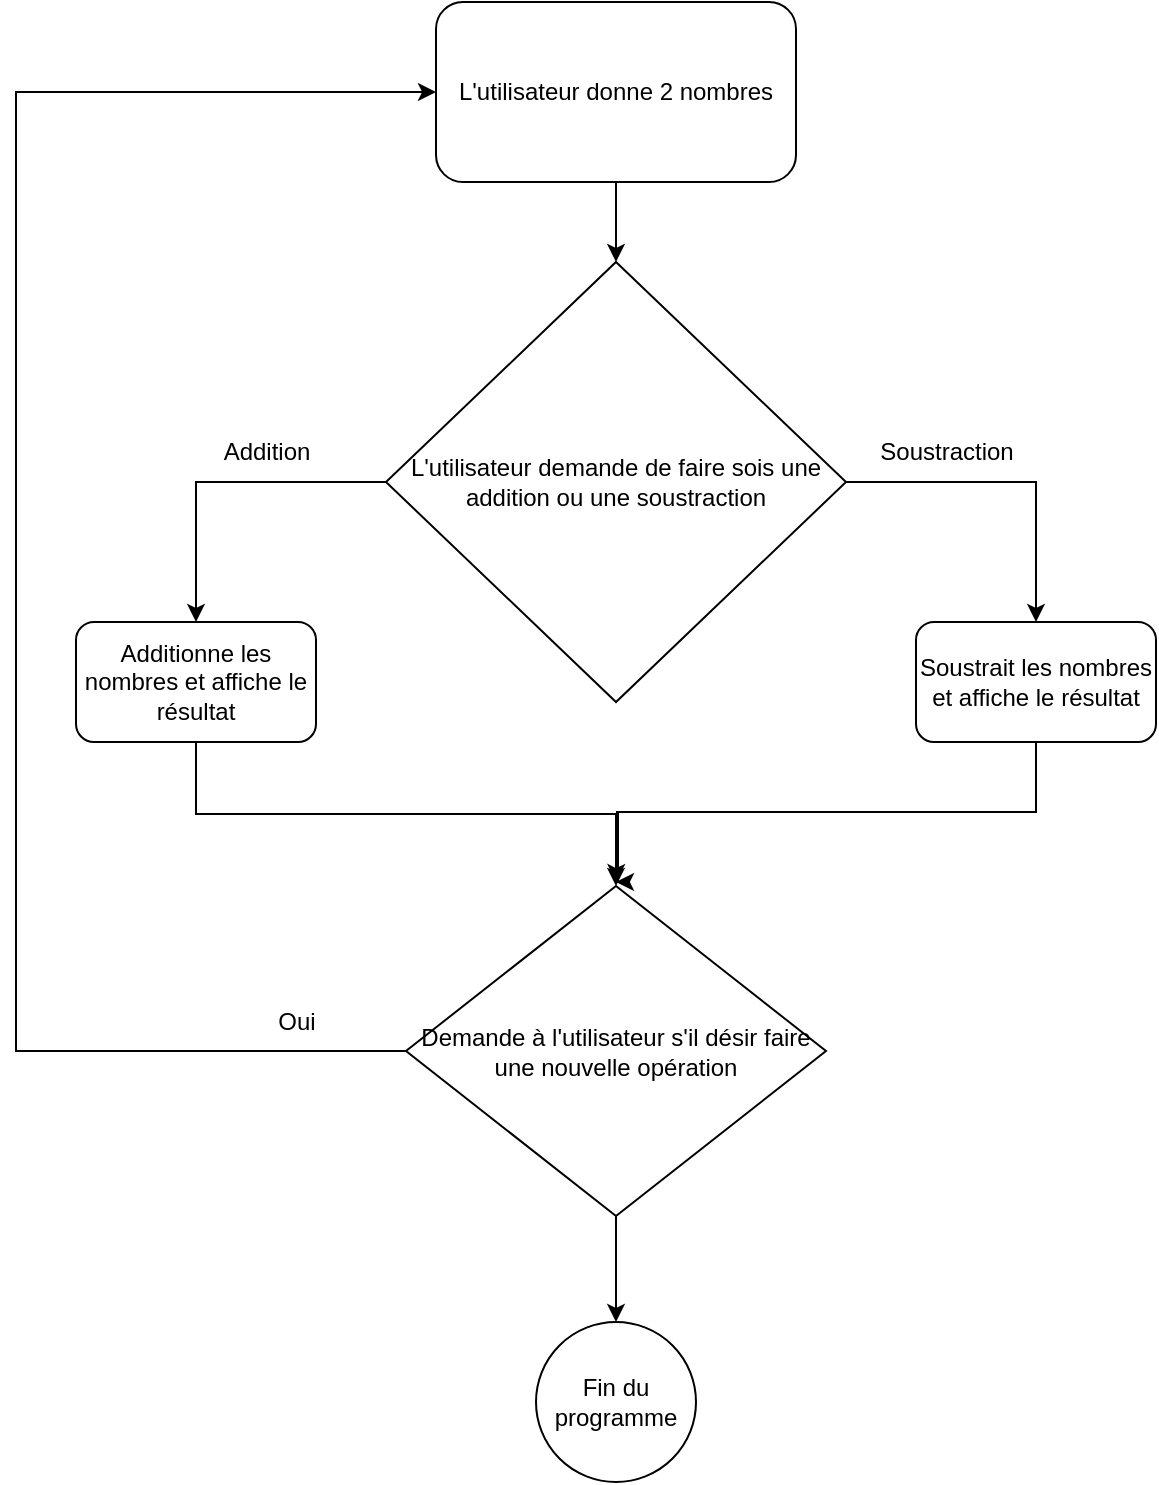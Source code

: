 <mxfile version="24.7.17">
  <diagram name="Page-1" id="L9ayUt1zdnxHsfU4OUje">
    <mxGraphModel dx="1050" dy="621" grid="1" gridSize="10" guides="1" tooltips="1" connect="1" arrows="1" fold="1" page="1" pageScale="1" pageWidth="827" pageHeight="1169" math="0" shadow="0">
      <root>
        <mxCell id="0" />
        <mxCell id="1" parent="0" />
        <mxCell id="OgX5WUm0DJhM8NZejiil-3" style="edgeStyle=orthogonalEdgeStyle;rounded=0;orthogonalLoop=1;jettySize=auto;html=1;exitX=0.5;exitY=1;exitDx=0;exitDy=0;entryX=0.5;entryY=0;entryDx=0;entryDy=0;" edge="1" parent="1" source="OgX5WUm0DJhM8NZejiil-1" target="OgX5WUm0DJhM8NZejiil-2">
          <mxGeometry relative="1" as="geometry" />
        </mxCell>
        <mxCell id="OgX5WUm0DJhM8NZejiil-1" value="L&#39;utilisateur donne 2 nombres" style="rounded=1;whiteSpace=wrap;html=1;" vertex="1" parent="1">
          <mxGeometry x="370" y="60" width="180" height="90" as="geometry" />
        </mxCell>
        <mxCell id="OgX5WUm0DJhM8NZejiil-5" style="edgeStyle=orthogonalEdgeStyle;rounded=0;orthogonalLoop=1;jettySize=auto;html=1;exitX=0;exitY=0.5;exitDx=0;exitDy=0;entryX=0.5;entryY=0;entryDx=0;entryDy=0;" edge="1" parent="1" source="OgX5WUm0DJhM8NZejiil-2" target="OgX5WUm0DJhM8NZejiil-4">
          <mxGeometry relative="1" as="geometry" />
        </mxCell>
        <mxCell id="OgX5WUm0DJhM8NZejiil-7" style="edgeStyle=orthogonalEdgeStyle;rounded=0;orthogonalLoop=1;jettySize=auto;html=1;exitX=1;exitY=0.5;exitDx=0;exitDy=0;entryX=0.5;entryY=0;entryDx=0;entryDy=0;" edge="1" parent="1" source="OgX5WUm0DJhM8NZejiil-2" target="OgX5WUm0DJhM8NZejiil-6">
          <mxGeometry relative="1" as="geometry" />
        </mxCell>
        <mxCell id="OgX5WUm0DJhM8NZejiil-2" value="L&#39;utilisateur demande de faire sois une addition ou une soustraction" style="rhombus;whiteSpace=wrap;html=1;" vertex="1" parent="1">
          <mxGeometry x="345" y="190" width="230" height="220" as="geometry" />
        </mxCell>
        <mxCell id="OgX5WUm0DJhM8NZejiil-11" style="edgeStyle=orthogonalEdgeStyle;rounded=0;orthogonalLoop=1;jettySize=auto;html=1;exitX=0.5;exitY=1;exitDx=0;exitDy=0;" edge="1" parent="1" source="OgX5WUm0DJhM8NZejiil-4" target="OgX5WUm0DJhM8NZejiil-10">
          <mxGeometry relative="1" as="geometry" />
        </mxCell>
        <mxCell id="OgX5WUm0DJhM8NZejiil-4" value="Additionne les nombres et affiche le résultat" style="rounded=1;whiteSpace=wrap;html=1;" vertex="1" parent="1">
          <mxGeometry x="190" y="370" width="120" height="60" as="geometry" />
        </mxCell>
        <mxCell id="OgX5WUm0DJhM8NZejiil-12" style="edgeStyle=orthogonalEdgeStyle;rounded=0;orthogonalLoop=1;jettySize=auto;html=1;exitX=0.5;exitY=1;exitDx=0;exitDy=0;" edge="1" parent="1" source="OgX5WUm0DJhM8NZejiil-6">
          <mxGeometry relative="1" as="geometry">
            <mxPoint x="460" y="500" as="targetPoint" />
          </mxGeometry>
        </mxCell>
        <mxCell id="OgX5WUm0DJhM8NZejiil-6" value="Soustrait les nombres et affiche le résultat" style="rounded=1;whiteSpace=wrap;html=1;" vertex="1" parent="1">
          <mxGeometry x="610" y="370" width="120" height="60" as="geometry" />
        </mxCell>
        <mxCell id="OgX5WUm0DJhM8NZejiil-8" value="Addition" style="text;html=1;align=center;verticalAlign=middle;resizable=0;points=[];autosize=1;strokeColor=none;fillColor=none;" vertex="1" parent="1">
          <mxGeometry x="250" y="270" width="70" height="30" as="geometry" />
        </mxCell>
        <mxCell id="OgX5WUm0DJhM8NZejiil-9" value="Soustraction" style="text;html=1;align=center;verticalAlign=middle;resizable=0;points=[];autosize=1;strokeColor=none;fillColor=none;" vertex="1" parent="1">
          <mxGeometry x="580" y="270" width="90" height="30" as="geometry" />
        </mxCell>
        <mxCell id="OgX5WUm0DJhM8NZejiil-14" style="edgeStyle=orthogonalEdgeStyle;rounded=0;orthogonalLoop=1;jettySize=auto;html=1;exitX=0;exitY=0.5;exitDx=0;exitDy=0;entryX=0;entryY=0.5;entryDx=0;entryDy=0;" edge="1" parent="1" source="OgX5WUm0DJhM8NZejiil-10" target="OgX5WUm0DJhM8NZejiil-1">
          <mxGeometry relative="1" as="geometry">
            <mxPoint x="340" y="160" as="targetPoint" />
            <Array as="points">
              <mxPoint x="160" y="585" />
              <mxPoint x="160" y="105" />
            </Array>
          </mxGeometry>
        </mxCell>
        <mxCell id="OgX5WUm0DJhM8NZejiil-16" style="edgeStyle=orthogonalEdgeStyle;rounded=0;orthogonalLoop=1;jettySize=auto;html=1;exitX=0.5;exitY=1;exitDx=0;exitDy=0;entryX=0.5;entryY=0;entryDx=0;entryDy=0;" edge="1" parent="1" source="OgX5WUm0DJhM8NZejiil-10" target="OgX5WUm0DJhM8NZejiil-17">
          <mxGeometry relative="1" as="geometry">
            <mxPoint x="460" y="740" as="targetPoint" />
          </mxGeometry>
        </mxCell>
        <mxCell id="OgX5WUm0DJhM8NZejiil-10" value="Demande à l&#39;utilisateur s&#39;il désir faire une nouvelle opération" style="rhombus;whiteSpace=wrap;html=1;" vertex="1" parent="1">
          <mxGeometry x="355" y="502" width="210" height="165" as="geometry" />
        </mxCell>
        <mxCell id="OgX5WUm0DJhM8NZejiil-13" style="edgeStyle=orthogonalEdgeStyle;rounded=0;orthogonalLoop=1;jettySize=auto;html=1;exitX=0.5;exitY=1;exitDx=0;exitDy=0;" edge="1" parent="1" source="OgX5WUm0DJhM8NZejiil-6">
          <mxGeometry relative="1" as="geometry">
            <mxPoint x="670" y="430" as="sourcePoint" />
            <mxPoint x="460" y="500" as="targetPoint" />
            <Array as="points">
              <mxPoint x="670" y="465" />
              <mxPoint x="461" y="465" />
            </Array>
          </mxGeometry>
        </mxCell>
        <mxCell id="OgX5WUm0DJhM8NZejiil-15" value="Oui" style="text;html=1;align=center;verticalAlign=middle;resizable=0;points=[];autosize=1;strokeColor=none;fillColor=none;" vertex="1" parent="1">
          <mxGeometry x="280" y="555" width="40" height="30" as="geometry" />
        </mxCell>
        <mxCell id="OgX5WUm0DJhM8NZejiil-17" value="Fin du programme" style="ellipse;whiteSpace=wrap;html=1;aspect=fixed;" vertex="1" parent="1">
          <mxGeometry x="420" y="720" width="80" height="80" as="geometry" />
        </mxCell>
      </root>
    </mxGraphModel>
  </diagram>
</mxfile>
